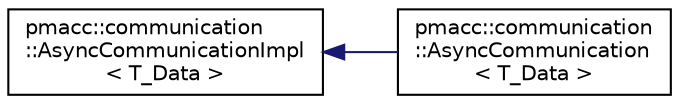 digraph "Graphical Class Hierarchy"
{
 // LATEX_PDF_SIZE
  edge [fontname="Helvetica",fontsize="10",labelfontname="Helvetica",labelfontsize="10"];
  node [fontname="Helvetica",fontsize="10",shape=record];
  rankdir="LR";
  Node0 [label="pmacc::communication\l::AsyncCommunicationImpl\l\< T_Data \>",height=0.2,width=0.4,color="black", fillcolor="white", style="filled",URL="$structpmacc_1_1communication_1_1_async_communication_impl.html",tooltip=" "];
  Node0 -> Node1 [dir="back",color="midnightblue",fontsize="10",style="solid",fontname="Helvetica"];
  Node1 [label="pmacc::communication\l::AsyncCommunication\l\< T_Data \>",height=0.2,width=0.4,color="black", fillcolor="white", style="filled",URL="$structpmacc_1_1communication_1_1_async_communication.html",tooltip="This policy starts an asynchronous communication of the given data (e.g."];
}
